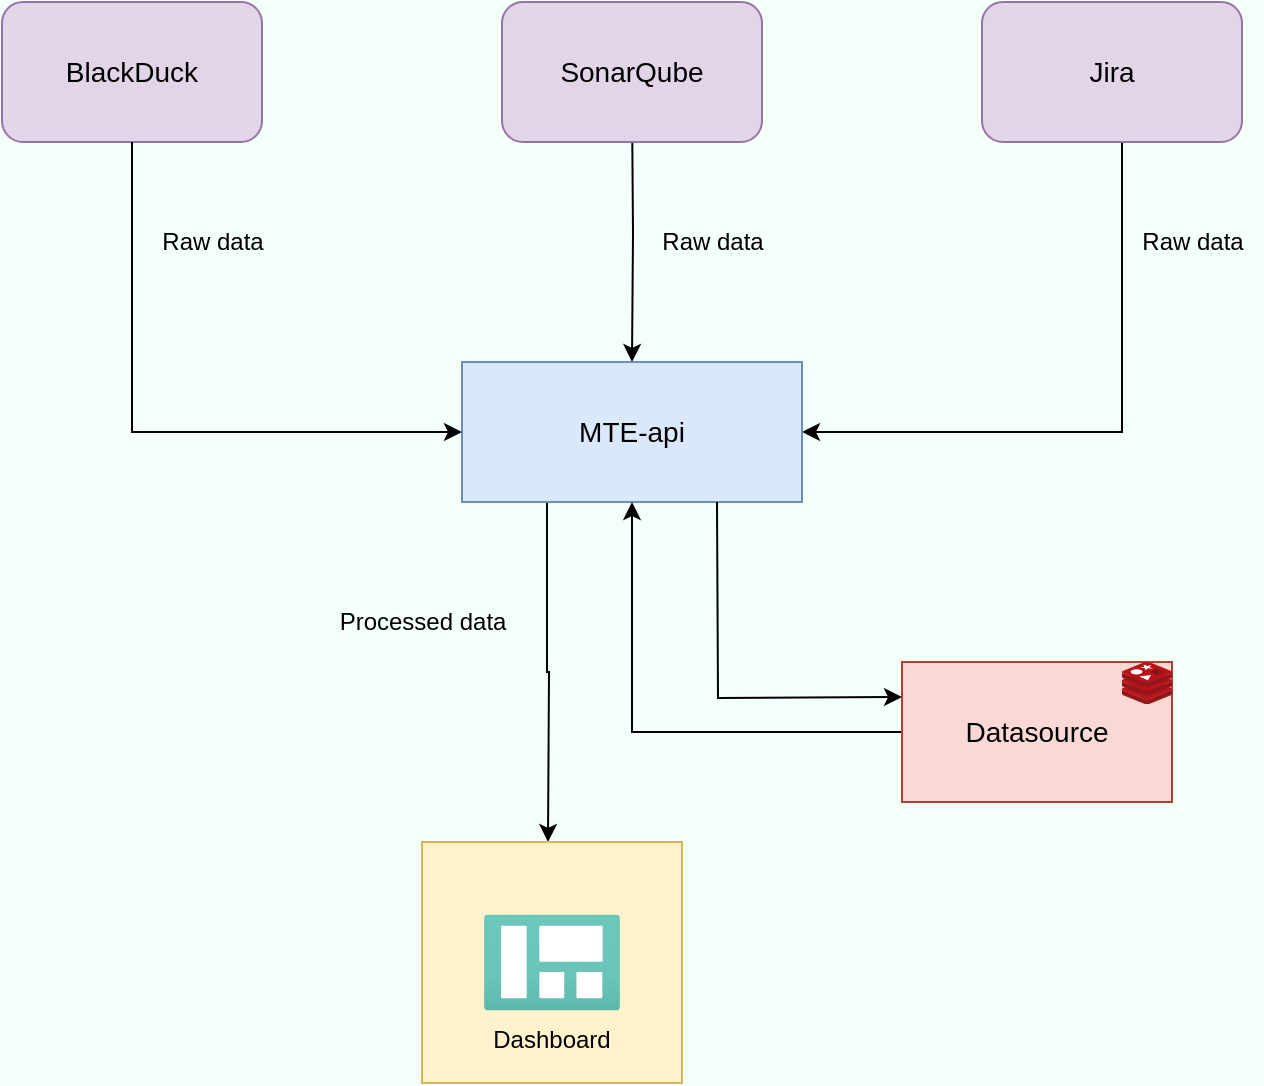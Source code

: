 <mxfile version="17.4.0" type="github">
  <diagram id="B6QfZGk_3b5WUlBCMEaY" name="Page-1">
    <mxGraphModel dx="1662" dy="794" grid="1" gridSize="10" guides="1" tooltips="1" connect="1" arrows="1" fold="1" page="1" pageScale="1" pageWidth="1100" pageHeight="1700" background="#F5FFFA" math="0" shadow="0">
      <root>
        <mxCell id="0" />
        <mxCell id="1" parent="0" />
        <mxCell id="b-Ls0eRmgNrHy9NxxaQL-1" value="&lt;font style=&quot;font-size: 14px&quot;&gt;BlackDuck&lt;/font&gt;" style="rounded=1;whiteSpace=wrap;html=1;fillColor=#e1d5e7;strokeColor=#9673a6;" parent="1" vertex="1">
          <mxGeometry x="160" y="250" width="130" height="70" as="geometry" />
        </mxCell>
        <mxCell id="b-Ls0eRmgNrHy9NxxaQL-12" style="edgeStyle=orthogonalEdgeStyle;rounded=0;orthogonalLoop=1;jettySize=auto;html=1;entryX=0.5;entryY=0;entryDx=0;entryDy=0;" parent="1" target="b-Ls0eRmgNrHy9NxxaQL-5" edge="1">
          <mxGeometry relative="1" as="geometry">
            <mxPoint x="475" y="300" as="sourcePoint" />
          </mxGeometry>
        </mxCell>
        <mxCell id="b-Ls0eRmgNrHy9NxxaQL-13" style="edgeStyle=orthogonalEdgeStyle;rounded=0;orthogonalLoop=1;jettySize=auto;html=1;entryX=1;entryY=0.5;entryDx=0;entryDy=0;" parent="1" target="b-Ls0eRmgNrHy9NxxaQL-5" edge="1">
          <mxGeometry relative="1" as="geometry">
            <Array as="points">
              <mxPoint x="720" y="465" />
            </Array>
            <mxPoint x="720" y="300" as="sourcePoint" />
          </mxGeometry>
        </mxCell>
        <mxCell id="SEp1zVD-CHjFttxPIp3A-5" style="edgeStyle=orthogonalEdgeStyle;rounded=0;orthogonalLoop=1;jettySize=auto;html=1;exitX=0.25;exitY=1;exitDx=0;exitDy=0;" parent="1" source="b-Ls0eRmgNrHy9NxxaQL-5" edge="1">
          <mxGeometry relative="1" as="geometry">
            <mxPoint x="433" y="670" as="targetPoint" />
          </mxGeometry>
        </mxCell>
        <mxCell id="b-Ls0eRmgNrHy9NxxaQL-5" value="&lt;span style=&quot;font-size: 14px&quot;&gt;MTE-api&lt;/span&gt;" style="rounded=0;whiteSpace=wrap;html=1;fillColor=#dae8fc;strokeColor=#6c8ebf;" parent="1" vertex="1">
          <mxGeometry x="390" y="430" width="170" height="70" as="geometry" />
        </mxCell>
        <mxCell id="b-Ls0eRmgNrHy9NxxaQL-6" value="" style="shape=image;html=1;verticalAlign=top;verticalLabelPosition=bottom;labelBackgroundColor=#ffffff;imageAspect=0;aspect=fixed;image=https://cdn1.iconfinder.com/data/icons/unicons-line-vol-3/24/docker-128.png" parent="1" vertex="1">
          <mxGeometry x="530" y="430" width="30" height="30" as="geometry" />
        </mxCell>
        <mxCell id="b-Ls0eRmgNrHy9NxxaQL-9" value="" style="rounded=0;whiteSpace=wrap;html=1;fillColor=#fff2cc;strokeColor=#d6b656;" parent="1" vertex="1">
          <mxGeometry x="370" y="670" width="130" height="120.5" as="geometry" />
        </mxCell>
        <mxCell id="b-Ls0eRmgNrHy9NxxaQL-10" value="" style="endArrow=classic;html=1;rounded=0;exitX=0.5;exitY=1;exitDx=0;exitDy=0;entryX=0;entryY=0.5;entryDx=0;entryDy=0;" parent="1" source="b-Ls0eRmgNrHy9NxxaQL-1" target="b-Ls0eRmgNrHy9NxxaQL-5" edge="1">
          <mxGeometry width="50" height="50" relative="1" as="geometry">
            <mxPoint x="450" y="500" as="sourcePoint" />
            <mxPoint x="500" y="450" as="targetPoint" />
            <Array as="points">
              <mxPoint x="225" y="465" />
            </Array>
          </mxGeometry>
        </mxCell>
        <mxCell id="b-Ls0eRmgNrHy9NxxaQL-15" value="Raw data" style="text;html=1;align=center;verticalAlign=middle;resizable=0;points=[];autosize=1;strokeColor=none;fillColor=none;" parent="1" vertex="1">
          <mxGeometry x="720" y="360" width="70" height="20" as="geometry" />
        </mxCell>
        <mxCell id="b-Ls0eRmgNrHy9NxxaQL-16" value="Raw data" style="text;html=1;align=center;verticalAlign=middle;resizable=0;points=[];autosize=1;strokeColor=none;fillColor=none;" parent="1" vertex="1">
          <mxGeometry x="480" y="360" width="70" height="20" as="geometry" />
        </mxCell>
        <mxCell id="b-Ls0eRmgNrHy9NxxaQL-17" value="Raw data" style="text;html=1;align=center;verticalAlign=middle;resizable=0;points=[];autosize=1;strokeColor=none;fillColor=none;" parent="1" vertex="1">
          <mxGeometry x="230" y="360" width="70" height="20" as="geometry" />
        </mxCell>
        <mxCell id="ZavaJMdYgUA1DN0LMeAY-1" style="edgeStyle=orthogonalEdgeStyle;rounded=0;orthogonalLoop=1;jettySize=auto;html=1;entryX=0.5;entryY=1;entryDx=0;entryDy=0;" parent="1" source="_iWr10QBCUi_-UgUX68N-1" target="b-Ls0eRmgNrHy9NxxaQL-5" edge="1">
          <mxGeometry relative="1" as="geometry" />
        </mxCell>
        <mxCell id="_iWr10QBCUi_-UgUX68N-1" value="&lt;font style=&quot;font-size: 14px&quot;&gt;Datasource&lt;/font&gt;" style="rounded=0;whiteSpace=wrap;html=1;fillColor=#fad9d5;strokeColor=#ae4132;" parent="1" vertex="1">
          <mxGeometry x="610" y="580" width="135" height="70" as="geometry" />
        </mxCell>
        <mxCell id="_iWr10QBCUi_-UgUX68N-6" value="" style="sketch=0;aspect=fixed;html=1;points=[];align=center;image;fontSize=12;image=img/lib/mscae/Cache_Redis_Product.svg;" parent="1" vertex="1">
          <mxGeometry x="720" y="580" width="25" height="21" as="geometry" />
        </mxCell>
        <mxCell id="_iWr10QBCUi_-UgUX68N-9" value="&lt;font style=&quot;font-size: 14px&quot;&gt;SonarQube&lt;/font&gt;" style="rounded=1;whiteSpace=wrap;html=1;fillColor=#e1d5e7;strokeColor=#9673a6;" parent="1" vertex="1">
          <mxGeometry x="410" y="250" width="130" height="70" as="geometry" />
        </mxCell>
        <mxCell id="_iWr10QBCUi_-UgUX68N-10" value="&lt;font style=&quot;font-size: 14px&quot;&gt;Jira&lt;/font&gt;" style="rounded=1;whiteSpace=wrap;html=1;fillColor=#e1d5e7;strokeColor=#9673a6;" parent="1" vertex="1">
          <mxGeometry x="650" y="250" width="130" height="70" as="geometry" />
        </mxCell>
        <mxCell id="ZavaJMdYgUA1DN0LMeAY-3" value="" style="endArrow=classic;html=1;rounded=0;exitX=0.75;exitY=1;exitDx=0;exitDy=0;entryX=0;entryY=0.25;entryDx=0;entryDy=0;" parent="1" source="b-Ls0eRmgNrHy9NxxaQL-5" target="_iWr10QBCUi_-UgUX68N-1" edge="1">
          <mxGeometry width="50" height="50" relative="1" as="geometry">
            <mxPoint x="520" y="530" as="sourcePoint" />
            <mxPoint x="520" y="530" as="targetPoint" />
            <Array as="points">
              <mxPoint x="518" y="598" />
            </Array>
          </mxGeometry>
        </mxCell>
        <mxCell id="GNHRYc1iJLGQTZXPkybs-1" value="Processed data" style="text;html=1;align=center;verticalAlign=middle;resizable=0;points=[];autosize=1;strokeColor=none;fillColor=none;" parent="1" vertex="1">
          <mxGeometry x="320" y="550" width="100" height="20" as="geometry" />
        </mxCell>
        <mxCell id="SEp1zVD-CHjFttxPIp3A-6" value="" style="aspect=fixed;html=1;points=[];align=center;image;fontSize=12;image=img/lib/azure2/general/Dashboard.svg;" parent="1" vertex="1">
          <mxGeometry x="401" y="706.25" width="68" height="48" as="geometry" />
        </mxCell>
        <mxCell id="SEp1zVD-CHjFttxPIp3A-7" value="" style="shape=image;html=1;verticalAlign=top;verticalLabelPosition=bottom;labelBackgroundColor=#ffffff;imageAspect=0;aspect=fixed;image=https://cdn2.iconfinder.com/data/icons/boxicons-logos/24/bxl-spring-boot-128.png" parent="1" vertex="1">
          <mxGeometry x="390" y="430" width="30" height="30" as="geometry" />
        </mxCell>
        <mxCell id="SEp1zVD-CHjFttxPIp3A-9" value="Dashboard" style="text;html=1;strokeColor=none;fillColor=none;align=center;verticalAlign=middle;whiteSpace=wrap;rounded=0;" parent="1" vertex="1">
          <mxGeometry x="405" y="754.25" width="60" height="30" as="geometry" />
        </mxCell>
        <mxCell id="SEp1zVD-CHjFttxPIp3A-10" value="" style="shape=image;html=1;verticalAlign=top;verticalLabelPosition=bottom;labelBackgroundColor=#ffffff;imageAspect=0;aspect=fixed;image=https://cdn1.iconfinder.com/data/icons/ionicons-fill-vol-1/512/logo-angular-128.png" parent="1" vertex="1">
          <mxGeometry x="370" y="670" width="30" height="30" as="geometry" />
        </mxCell>
        <mxCell id="SEp1zVD-CHjFttxPIp3A-11" value="" style="shape=image;html=1;verticalAlign=top;verticalLabelPosition=bottom;labelBackgroundColor=#ffffff;imageAspect=0;aspect=fixed;image=https://cdn1.iconfinder.com/data/icons/unicons-line-vol-3/24/docker-128.png" parent="1" vertex="1">
          <mxGeometry x="610" y="580" width="30" height="30" as="geometry" />
        </mxCell>
        <mxCell id="SEp1zVD-CHjFttxPIp3A-12" value="" style="shape=image;html=1;verticalAlign=top;verticalLabelPosition=bottom;labelBackgroundColor=#ffffff;imageAspect=0;aspect=fixed;image=https://cdn1.iconfinder.com/data/icons/unicons-line-vol-3/24/docker-128.png" parent="1" vertex="1">
          <mxGeometry x="469" y="670" width="30" height="30" as="geometry" />
        </mxCell>
      </root>
    </mxGraphModel>
  </diagram>
</mxfile>
